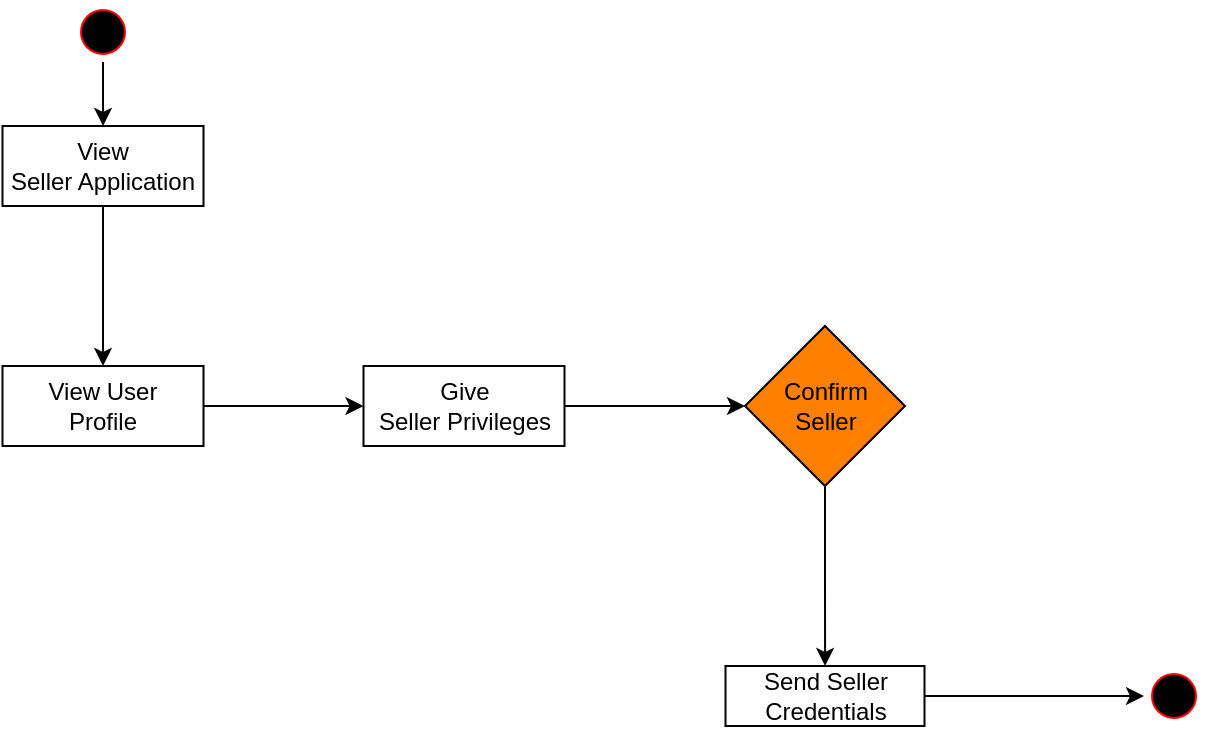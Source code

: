 <mxfile version="21.0.2" type="github">
  <diagram name="Page-1" id="e7e014a7-5840-1c2e-5031-d8a46d1fe8dd">
    <mxGraphModel dx="1600" dy="795" grid="1" gridSize="10" guides="1" tooltips="1" connect="1" arrows="1" fold="1" page="1" pageScale="1" pageWidth="1169" pageHeight="826" background="none" math="0" shadow="0">
      <root>
        <mxCell id="0" />
        <mxCell id="1" parent="0" />
        <mxCell id="HsOrv2_hCp-Si552SApS-2" value="" style="edgeStyle=orthogonalEdgeStyle;rounded=0;orthogonalLoop=1;jettySize=auto;html=1;" parent="1" source="TiHZ_bhoqt1_sWs0BBmt-63" target="HsOrv2_hCp-Si552SApS-1" edge="1">
          <mxGeometry relative="1" as="geometry" />
        </mxCell>
        <mxCell id="TiHZ_bhoqt1_sWs0BBmt-63" value="" style="ellipse;shape=startState;fillColor=#000000;strokeColor=#ff0000;" parent="1" vertex="1">
          <mxGeometry x="264.5" y="168" width="30" height="30" as="geometry" />
        </mxCell>
        <mxCell id="TiHZ_bhoqt1_sWs0BBmt-80" value="" style="ellipse;shape=startState;fillColor=#000000;strokeColor=#ff0000;" parent="1" vertex="1">
          <mxGeometry x="800" y="500" width="30" height="30" as="geometry" />
        </mxCell>
        <mxCell id="HsOrv2_hCp-Si552SApS-4" value="" style="edgeStyle=orthogonalEdgeStyle;rounded=0;orthogonalLoop=1;jettySize=auto;html=1;" parent="1" source="HsOrv2_hCp-Si552SApS-1" target="HsOrv2_hCp-Si552SApS-3" edge="1">
          <mxGeometry relative="1" as="geometry" />
        </mxCell>
        <mxCell id="HsOrv2_hCp-Si552SApS-1" value="&lt;div&gt;View &lt;br&gt;&lt;/div&gt;&lt;div&gt;Seller Application&lt;br&gt;&lt;/div&gt;" style="rounded=0;whiteSpace=wrap;html=1;" parent="1" vertex="1">
          <mxGeometry x="229.25" y="230" width="100.5" height="40" as="geometry" />
        </mxCell>
        <mxCell id="HsOrv2_hCp-Si552SApS-6" value="" style="edgeStyle=orthogonalEdgeStyle;rounded=0;orthogonalLoop=1;jettySize=auto;html=1;" parent="1" source="HsOrv2_hCp-Si552SApS-3" target="HsOrv2_hCp-Si552SApS-5" edge="1">
          <mxGeometry relative="1" as="geometry" />
        </mxCell>
        <mxCell id="HsOrv2_hCp-Si552SApS-3" value="&lt;div&gt;View User&lt;/div&gt;&lt;div&gt;Profile&lt;br&gt;&lt;/div&gt;" style="rounded=0;whiteSpace=wrap;html=1;" parent="1" vertex="1">
          <mxGeometry x="229.25" y="350" width="100.5" height="40" as="geometry" />
        </mxCell>
        <mxCell id="HsOrv2_hCp-Si552SApS-10" value="" style="edgeStyle=orthogonalEdgeStyle;rounded=0;orthogonalLoop=1;jettySize=auto;html=1;" parent="1" source="HsOrv2_hCp-Si552SApS-5" target="HsOrv2_hCp-Si552SApS-9" edge="1">
          <mxGeometry relative="1" as="geometry" />
        </mxCell>
        <mxCell id="HsOrv2_hCp-Si552SApS-5" value="&lt;div&gt;Give &lt;br&gt;&lt;/div&gt;&lt;div&gt;Seller Privileges&lt;br&gt;&lt;/div&gt;" style="rounded=0;whiteSpace=wrap;html=1;" parent="1" vertex="1">
          <mxGeometry x="409.75" y="350" width="100.5" height="40" as="geometry" />
        </mxCell>
        <mxCell id="HsOrv2_hCp-Si552SApS-12" value="" style="edgeStyle=orthogonalEdgeStyle;rounded=0;orthogonalLoop=1;jettySize=auto;html=1;" parent="1" source="HsOrv2_hCp-Si552SApS-9" target="HsOrv2_hCp-Si552SApS-11" edge="1">
          <mxGeometry relative="1" as="geometry" />
        </mxCell>
        <mxCell id="HsOrv2_hCp-Si552SApS-9" value="&lt;div&gt;Confirm &lt;br&gt;&lt;/div&gt;&lt;div&gt;Seller&lt;br&gt;&lt;/div&gt;" style="rhombus;whiteSpace=wrap;html=1;rounded=0;strokeColor=#000000;fillColor=#FF8000;" parent="1" vertex="1">
          <mxGeometry x="600.5" y="330" width="80" height="80" as="geometry" />
        </mxCell>
        <mxCell id="HsOrv2_hCp-Si552SApS-13" style="edgeStyle=orthogonalEdgeStyle;rounded=0;orthogonalLoop=1;jettySize=auto;html=1;" parent="1" source="HsOrv2_hCp-Si552SApS-11" edge="1">
          <mxGeometry relative="1" as="geometry">
            <mxPoint x="800" y="515" as="targetPoint" />
          </mxGeometry>
        </mxCell>
        <mxCell id="HsOrv2_hCp-Si552SApS-11" value="&lt;div&gt;Send Seller&lt;br&gt;&lt;/div&gt;&lt;div&gt;Credentials&lt;br&gt;&lt;/div&gt;" style="whiteSpace=wrap;html=1;rounded=0;" parent="1" vertex="1">
          <mxGeometry x="590.75" y="500" width="99.5" height="30" as="geometry" />
        </mxCell>
      </root>
    </mxGraphModel>
  </diagram>
</mxfile>
